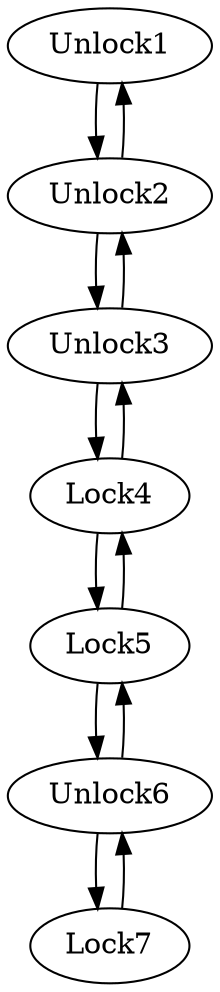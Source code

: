 digraph niveles{Unlock1 -> Unlock2;
Unlock2 -> Unlock1;
Unlock2 -> Unlock3;
Unlock3 -> Unlock2;
Unlock3 -> Lock4;
Lock4 -> Unlock3;
Lock4 -> Lock5;
Lock5 -> Lock4;
Lock5 -> Unlock6;
Unlock6 -> Lock5;
Unlock6 -> Lock7;
Lock7 -> Unlock6;
}